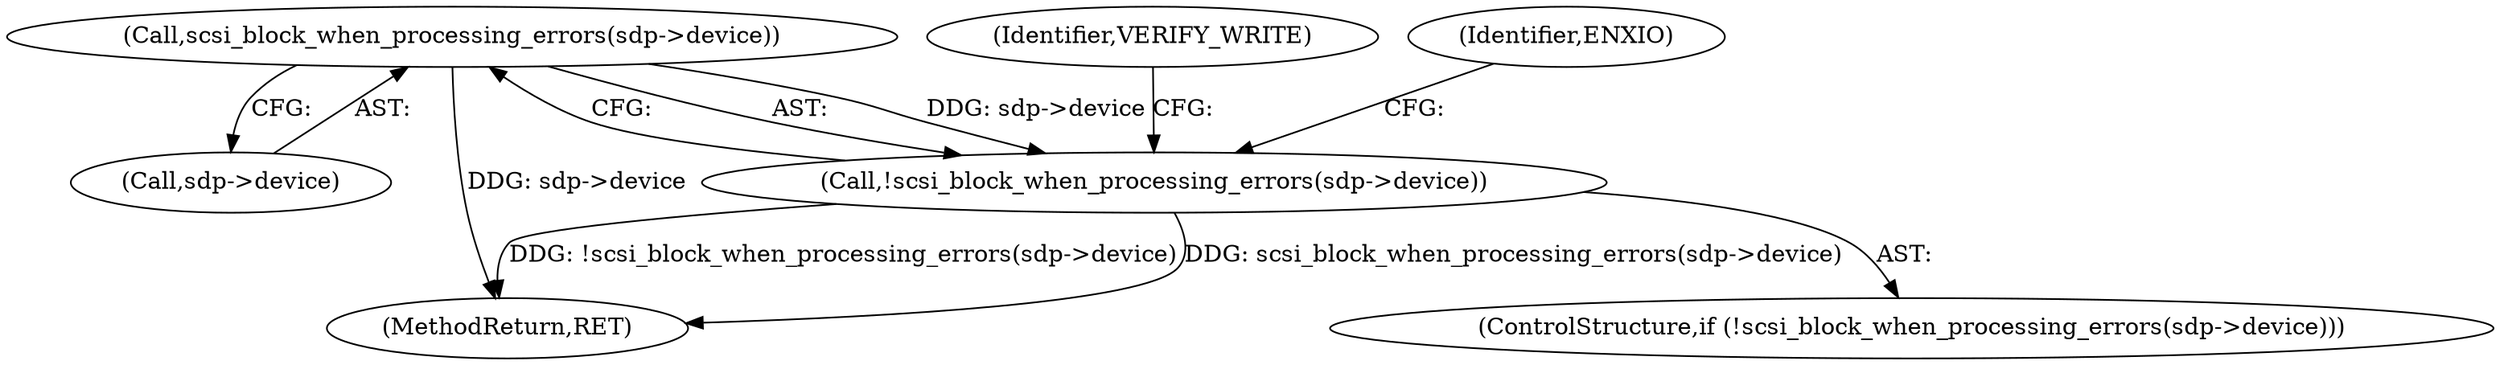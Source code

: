 digraph "0_linux_3e0097499839e0fe3af380410eababe5a47c4cf9_0@pointer" {
"1000180" [label="(Call,scsi_block_when_processing_errors(sdp->device))"];
"1000179" [label="(Call,!scsi_block_when_processing_errors(sdp->device))"];
"1000190" [label="(Identifier,VERIFY_WRITE)"];
"1000180" [label="(Call,scsi_block_when_processing_errors(sdp->device))"];
"1000178" [label="(ControlStructure,if (!scsi_block_when_processing_errors(sdp->device)))"];
"1000181" [label="(Call,sdp->device)"];
"1001060" [label="(MethodReturn,RET)"];
"1000186" [label="(Identifier,ENXIO)"];
"1000179" [label="(Call,!scsi_block_when_processing_errors(sdp->device))"];
"1000180" -> "1000179"  [label="AST: "];
"1000180" -> "1000181"  [label="CFG: "];
"1000181" -> "1000180"  [label="AST: "];
"1000179" -> "1000180"  [label="CFG: "];
"1000180" -> "1001060"  [label="DDG: sdp->device"];
"1000180" -> "1000179"  [label="DDG: sdp->device"];
"1000179" -> "1000178"  [label="AST: "];
"1000186" -> "1000179"  [label="CFG: "];
"1000190" -> "1000179"  [label="CFG: "];
"1000179" -> "1001060"  [label="DDG: !scsi_block_when_processing_errors(sdp->device)"];
"1000179" -> "1001060"  [label="DDG: scsi_block_when_processing_errors(sdp->device)"];
}
